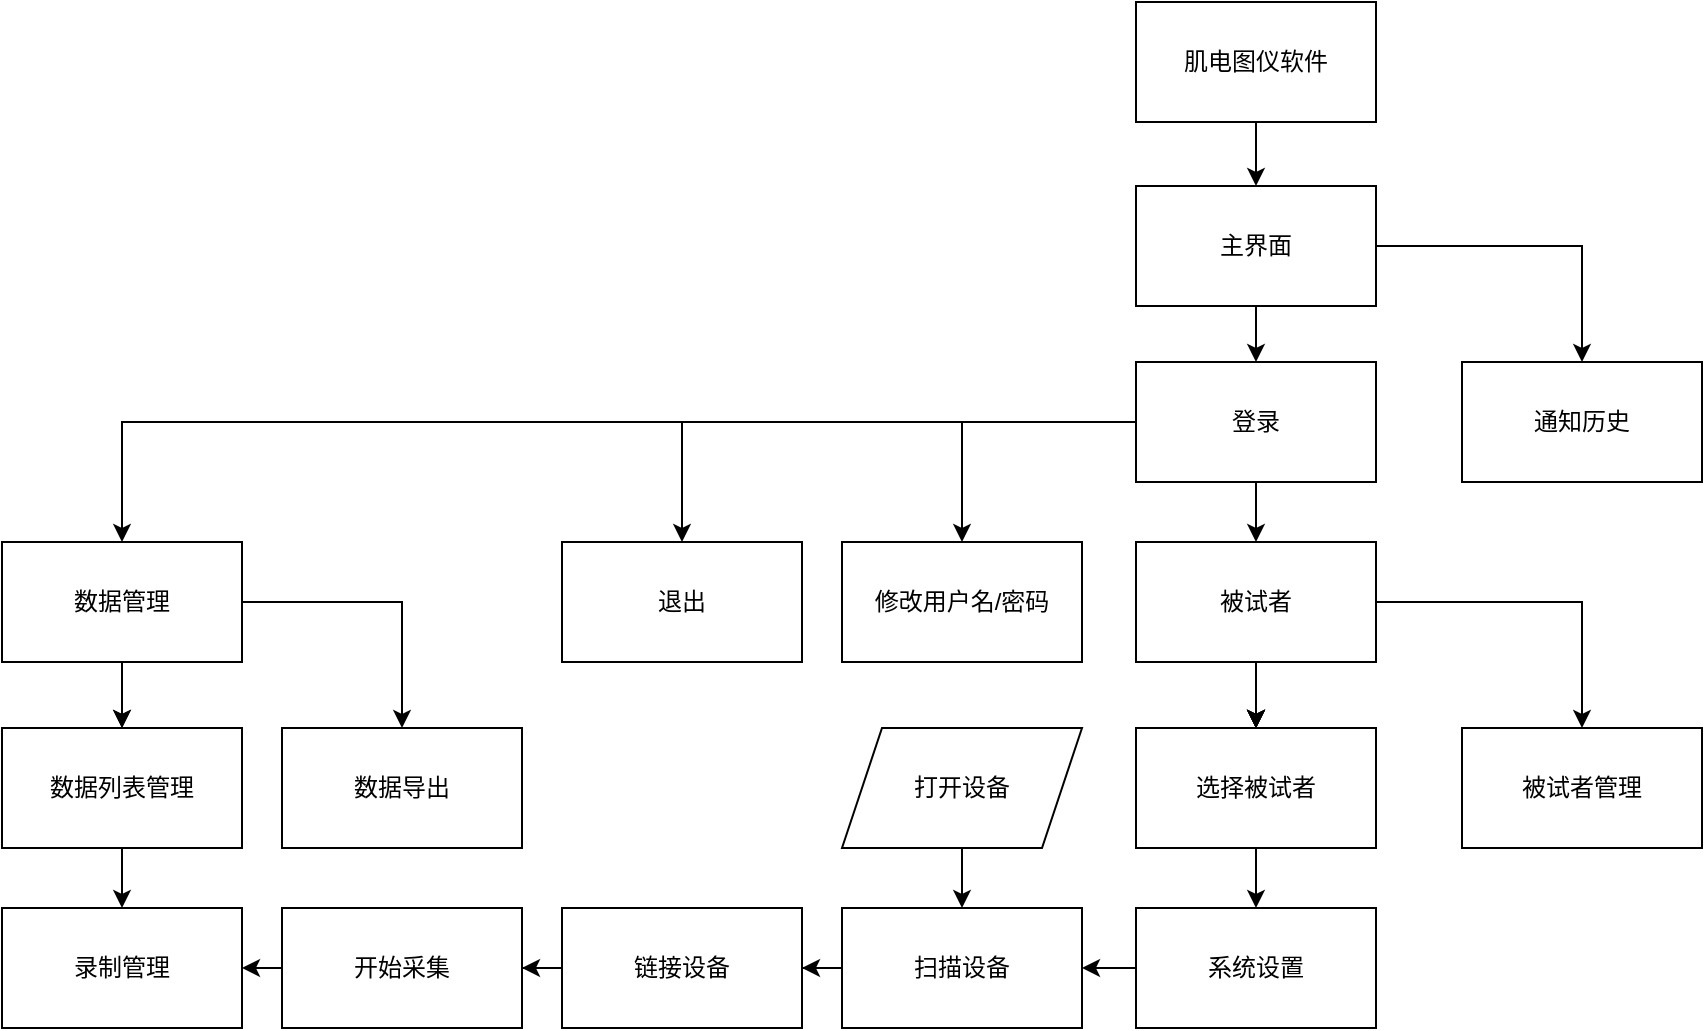 <mxfile version="21.6.5" type="github">
  <diagram name="第 1 页" id="-Ap52MZwl_gN1Nkvw6ww">
    <mxGraphModel dx="2074" dy="1078" grid="1" gridSize="10" guides="1" tooltips="1" connect="1" arrows="1" fold="1" page="1" pageScale="1" pageWidth="827" pageHeight="1169" math="0" shadow="0">
      <root>
        <mxCell id="0" />
        <mxCell id="1" parent="0" />
        <mxCell id="eyfxyrzPrHJs58ykgluv-2" value="" style="edgeStyle=orthogonalEdgeStyle;rounded=0;orthogonalLoop=1;jettySize=auto;html=1;" edge="1" parent="1" source="aO3WVC0xW9F4dfcun7LA-1" target="eyfxyrzPrHJs58ykgluv-1">
          <mxGeometry relative="1" as="geometry" />
        </mxCell>
        <mxCell id="aO3WVC0xW9F4dfcun7LA-1" value="肌电图仪软件" style="rounded=0;whiteSpace=wrap;html=1;" parent="1" vertex="1">
          <mxGeometry x="717" y="60" width="120" height="60" as="geometry" />
        </mxCell>
        <mxCell id="eyfxyrzPrHJs58ykgluv-5" value="" style="edgeStyle=orthogonalEdgeStyle;rounded=0;orthogonalLoop=1;jettySize=auto;html=1;" edge="1" parent="1" source="eyfxyrzPrHJs58ykgluv-1" target="eyfxyrzPrHJs58ykgluv-4">
          <mxGeometry relative="1" as="geometry" />
        </mxCell>
        <mxCell id="eyfxyrzPrHJs58ykgluv-13" style="edgeStyle=orthogonalEdgeStyle;rounded=0;orthogonalLoop=1;jettySize=auto;html=1;exitX=1;exitY=0.5;exitDx=0;exitDy=0;" edge="1" parent="1" source="eyfxyrzPrHJs58ykgluv-1" target="eyfxyrzPrHJs58ykgluv-12">
          <mxGeometry relative="1" as="geometry" />
        </mxCell>
        <mxCell id="eyfxyrzPrHJs58ykgluv-1" value="主界面" style="rounded=0;html=1;whiteSpace=wrap;" vertex="1" parent="1">
          <mxGeometry x="717" y="152" width="120" height="60" as="geometry" />
        </mxCell>
        <mxCell id="eyfxyrzPrHJs58ykgluv-15" value="" style="edgeStyle=orthogonalEdgeStyle;rounded=0;orthogonalLoop=1;jettySize=auto;html=1;" edge="1" parent="1" source="eyfxyrzPrHJs58ykgluv-4" target="eyfxyrzPrHJs58ykgluv-14">
          <mxGeometry relative="1" as="geometry" />
        </mxCell>
        <mxCell id="eyfxyrzPrHJs58ykgluv-17" value="" style="edgeStyle=orthogonalEdgeStyle;rounded=0;orthogonalLoop=1;jettySize=auto;html=1;" edge="1" parent="1" source="eyfxyrzPrHJs58ykgluv-4" target="eyfxyrzPrHJs58ykgluv-16">
          <mxGeometry relative="1" as="geometry" />
        </mxCell>
        <mxCell id="eyfxyrzPrHJs58ykgluv-21" value="" style="edgeStyle=orthogonalEdgeStyle;rounded=0;orthogonalLoop=1;jettySize=auto;html=1;" edge="1" parent="1" source="eyfxyrzPrHJs58ykgluv-4" target="eyfxyrzPrHJs58ykgluv-20">
          <mxGeometry relative="1" as="geometry" />
        </mxCell>
        <mxCell id="eyfxyrzPrHJs58ykgluv-23" value="" style="edgeStyle=orthogonalEdgeStyle;rounded=0;orthogonalLoop=1;jettySize=auto;html=1;" edge="1" parent="1" source="eyfxyrzPrHJs58ykgluv-4" target="eyfxyrzPrHJs58ykgluv-22">
          <mxGeometry relative="1" as="geometry" />
        </mxCell>
        <mxCell id="eyfxyrzPrHJs58ykgluv-4" value="登录" style="whiteSpace=wrap;html=1;rounded=0;" vertex="1" parent="1">
          <mxGeometry x="717" y="240" width="120" height="60" as="geometry" />
        </mxCell>
        <mxCell id="eyfxyrzPrHJs58ykgluv-12" value="通知历史" style="whiteSpace=wrap;html=1;rounded=0;" vertex="1" parent="1">
          <mxGeometry x="880" y="240" width="120" height="60" as="geometry" />
        </mxCell>
        <mxCell id="eyfxyrzPrHJs58ykgluv-25" value="" style="edgeStyle=orthogonalEdgeStyle;rounded=0;orthogonalLoop=1;jettySize=auto;html=1;" edge="1" parent="1" source="eyfxyrzPrHJs58ykgluv-14" target="eyfxyrzPrHJs58ykgluv-24">
          <mxGeometry relative="1" as="geometry" />
        </mxCell>
        <mxCell id="eyfxyrzPrHJs58ykgluv-27" value="" style="edgeStyle=orthogonalEdgeStyle;rounded=0;orthogonalLoop=1;jettySize=auto;html=1;" edge="1" parent="1" source="eyfxyrzPrHJs58ykgluv-14" target="eyfxyrzPrHJs58ykgluv-24">
          <mxGeometry relative="1" as="geometry" />
        </mxCell>
        <mxCell id="eyfxyrzPrHJs58ykgluv-28" value="" style="edgeStyle=orthogonalEdgeStyle;rounded=0;orthogonalLoop=1;jettySize=auto;html=1;" edge="1" parent="1" source="eyfxyrzPrHJs58ykgluv-14" target="eyfxyrzPrHJs58ykgluv-24">
          <mxGeometry relative="1" as="geometry" />
        </mxCell>
        <mxCell id="eyfxyrzPrHJs58ykgluv-29" value="" style="edgeStyle=orthogonalEdgeStyle;rounded=0;orthogonalLoop=1;jettySize=auto;html=1;" edge="1" parent="1" source="eyfxyrzPrHJs58ykgluv-14" target="eyfxyrzPrHJs58ykgluv-24">
          <mxGeometry relative="1" as="geometry" />
        </mxCell>
        <mxCell id="eyfxyrzPrHJs58ykgluv-30" value="" style="edgeStyle=orthogonalEdgeStyle;rounded=0;orthogonalLoop=1;jettySize=auto;html=1;" edge="1" parent="1" source="eyfxyrzPrHJs58ykgluv-14" target="eyfxyrzPrHJs58ykgluv-24">
          <mxGeometry relative="1" as="geometry" />
        </mxCell>
        <mxCell id="eyfxyrzPrHJs58ykgluv-33" value="" style="edgeStyle=orthogonalEdgeStyle;rounded=0;orthogonalLoop=1;jettySize=auto;html=1;" edge="1" parent="1" source="eyfxyrzPrHJs58ykgluv-14" target="eyfxyrzPrHJs58ykgluv-24">
          <mxGeometry relative="1" as="geometry" />
        </mxCell>
        <mxCell id="eyfxyrzPrHJs58ykgluv-34" style="edgeStyle=orthogonalEdgeStyle;rounded=0;orthogonalLoop=1;jettySize=auto;html=1;" edge="1" parent="1" source="eyfxyrzPrHJs58ykgluv-14" target="eyfxyrzPrHJs58ykgluv-35">
          <mxGeometry relative="1" as="geometry">
            <mxPoint x="960" y="640" as="targetPoint" />
          </mxGeometry>
        </mxCell>
        <mxCell id="eyfxyrzPrHJs58ykgluv-14" value="被试者" style="whiteSpace=wrap;html=1;rounded=0;" vertex="1" parent="1">
          <mxGeometry x="717" y="330" width="120" height="60" as="geometry" />
        </mxCell>
        <mxCell id="eyfxyrzPrHJs58ykgluv-37" value="" style="edgeStyle=orthogonalEdgeStyle;rounded=0;orthogonalLoop=1;jettySize=auto;html=1;" edge="1" parent="1" source="eyfxyrzPrHJs58ykgluv-16" target="eyfxyrzPrHJs58ykgluv-36">
          <mxGeometry relative="1" as="geometry" />
        </mxCell>
        <mxCell id="eyfxyrzPrHJs58ykgluv-40" style="edgeStyle=orthogonalEdgeStyle;rounded=0;orthogonalLoop=1;jettySize=auto;html=1;exitX=0.5;exitY=1;exitDx=0;exitDy=0;" edge="1" parent="1" source="eyfxyrzPrHJs58ykgluv-36" target="eyfxyrzPrHJs58ykgluv-38">
          <mxGeometry relative="1" as="geometry" />
        </mxCell>
        <mxCell id="eyfxyrzPrHJs58ykgluv-42" value="" style="edgeStyle=orthogonalEdgeStyle;rounded=0;orthogonalLoop=1;jettySize=auto;html=1;" edge="1" parent="1" source="eyfxyrzPrHJs58ykgluv-16" target="eyfxyrzPrHJs58ykgluv-41">
          <mxGeometry relative="1" as="geometry" />
        </mxCell>
        <mxCell id="eyfxyrzPrHJs58ykgluv-16" value="数据管理" style="whiteSpace=wrap;html=1;rounded=0;" vertex="1" parent="1">
          <mxGeometry x="150" y="330" width="120" height="60" as="geometry" />
        </mxCell>
        <mxCell id="eyfxyrzPrHJs58ykgluv-44" value="" style="edgeStyle=orthogonalEdgeStyle;rounded=0;orthogonalLoop=1;jettySize=auto;html=1;" edge="1" parent="1" source="eyfxyrzPrHJs58ykgluv-18" target="eyfxyrzPrHJs58ykgluv-43">
          <mxGeometry relative="1" as="geometry" />
        </mxCell>
        <mxCell id="eyfxyrzPrHJs58ykgluv-18" value="系统设置" style="whiteSpace=wrap;html=1;rounded=0;" vertex="1" parent="1">
          <mxGeometry x="717" y="513" width="120" height="60" as="geometry" />
        </mxCell>
        <mxCell id="eyfxyrzPrHJs58ykgluv-20" value="退出" style="whiteSpace=wrap;html=1;rounded=0;" vertex="1" parent="1">
          <mxGeometry x="430" y="330" width="120" height="60" as="geometry" />
        </mxCell>
        <mxCell id="eyfxyrzPrHJs58ykgluv-22" value="修改用户名/密码" style="whiteSpace=wrap;html=1;rounded=0;" vertex="1" parent="1">
          <mxGeometry x="570" y="330" width="120" height="60" as="geometry" />
        </mxCell>
        <mxCell id="eyfxyrzPrHJs58ykgluv-26" style="edgeStyle=orthogonalEdgeStyle;rounded=0;orthogonalLoop=1;jettySize=auto;html=1;entryX=0.5;entryY=0;entryDx=0;entryDy=0;" edge="1" parent="1" source="eyfxyrzPrHJs58ykgluv-24" target="eyfxyrzPrHJs58ykgluv-18">
          <mxGeometry relative="1" as="geometry" />
        </mxCell>
        <mxCell id="eyfxyrzPrHJs58ykgluv-24" value="选择被试者" style="whiteSpace=wrap;html=1;rounded=0;" vertex="1" parent="1">
          <mxGeometry x="717" y="423" width="120" height="60" as="geometry" />
        </mxCell>
        <mxCell id="eyfxyrzPrHJs58ykgluv-35" value="被试者管理" style="whiteSpace=wrap;html=1;rounded=0;" vertex="1" parent="1">
          <mxGeometry x="880" y="423" width="120" height="60" as="geometry" />
        </mxCell>
        <mxCell id="eyfxyrzPrHJs58ykgluv-38" value="录制管理" style="whiteSpace=wrap;html=1;rounded=0;" vertex="1" parent="1">
          <mxGeometry x="150" y="513" width="120" height="60" as="geometry" />
        </mxCell>
        <mxCell id="eyfxyrzPrHJs58ykgluv-41" value="数据导出" style="whiteSpace=wrap;html=1;rounded=0;" vertex="1" parent="1">
          <mxGeometry x="290" y="423" width="120" height="60" as="geometry" />
        </mxCell>
        <mxCell id="eyfxyrzPrHJs58ykgluv-46" value="" style="edgeStyle=orthogonalEdgeStyle;rounded=0;orthogonalLoop=1;jettySize=auto;html=1;" edge="1" parent="1" source="eyfxyrzPrHJs58ykgluv-43" target="eyfxyrzPrHJs58ykgluv-45">
          <mxGeometry relative="1" as="geometry" />
        </mxCell>
        <mxCell id="eyfxyrzPrHJs58ykgluv-43" value="扫描设备" style="whiteSpace=wrap;html=1;rounded=0;" vertex="1" parent="1">
          <mxGeometry x="570" y="513" width="120" height="60" as="geometry" />
        </mxCell>
        <mxCell id="eyfxyrzPrHJs58ykgluv-48" value="" style="edgeStyle=orthogonalEdgeStyle;rounded=0;orthogonalLoop=1;jettySize=auto;html=1;" edge="1" parent="1" source="eyfxyrzPrHJs58ykgluv-45" target="eyfxyrzPrHJs58ykgluv-47">
          <mxGeometry relative="1" as="geometry" />
        </mxCell>
        <mxCell id="eyfxyrzPrHJs58ykgluv-45" value="链接设备" style="whiteSpace=wrap;html=1;rounded=0;" vertex="1" parent="1">
          <mxGeometry x="430" y="513" width="120" height="60" as="geometry" />
        </mxCell>
        <mxCell id="eyfxyrzPrHJs58ykgluv-49" style="edgeStyle=orthogonalEdgeStyle;rounded=0;orthogonalLoop=1;jettySize=auto;html=1;exitX=0;exitY=0.5;exitDx=0;exitDy=0;entryX=1;entryY=0.5;entryDx=0;entryDy=0;" edge="1" parent="1" source="eyfxyrzPrHJs58ykgluv-47" target="eyfxyrzPrHJs58ykgluv-38">
          <mxGeometry relative="1" as="geometry" />
        </mxCell>
        <mxCell id="eyfxyrzPrHJs58ykgluv-47" value="开始采集" style="whiteSpace=wrap;html=1;rounded=0;" vertex="1" parent="1">
          <mxGeometry x="290" y="513" width="120" height="60" as="geometry" />
        </mxCell>
        <mxCell id="eyfxyrzPrHJs58ykgluv-50" value="" style="edgeStyle=orthogonalEdgeStyle;rounded=0;orthogonalLoop=1;jettySize=auto;html=1;exitX=0.5;exitY=1;exitDx=0;exitDy=0;" edge="1" parent="1" source="eyfxyrzPrHJs58ykgluv-16" target="eyfxyrzPrHJs58ykgluv-36">
          <mxGeometry relative="1" as="geometry">
            <mxPoint x="210" y="390" as="sourcePoint" />
            <mxPoint x="500" y="810" as="targetPoint" />
          </mxGeometry>
        </mxCell>
        <mxCell id="eyfxyrzPrHJs58ykgluv-36" value="数据列表管理" style="whiteSpace=wrap;html=1;rounded=0;" vertex="1" parent="1">
          <mxGeometry x="150" y="423" width="120" height="60" as="geometry" />
        </mxCell>
        <mxCell id="eyfxyrzPrHJs58ykgluv-52" style="edgeStyle=orthogonalEdgeStyle;rounded=0;orthogonalLoop=1;jettySize=auto;html=1;exitX=0.5;exitY=1;exitDx=0;exitDy=0;entryX=0.5;entryY=0;entryDx=0;entryDy=0;" edge="1" parent="1" source="eyfxyrzPrHJs58ykgluv-51" target="eyfxyrzPrHJs58ykgluv-43">
          <mxGeometry relative="1" as="geometry" />
        </mxCell>
        <mxCell id="eyfxyrzPrHJs58ykgluv-51" value="打开设备" style="shape=parallelogram;perimeter=parallelogramPerimeter;whiteSpace=wrap;html=1;fixedSize=1;" vertex="1" parent="1">
          <mxGeometry x="570" y="423" width="120" height="60" as="geometry" />
        </mxCell>
      </root>
    </mxGraphModel>
  </diagram>
</mxfile>
